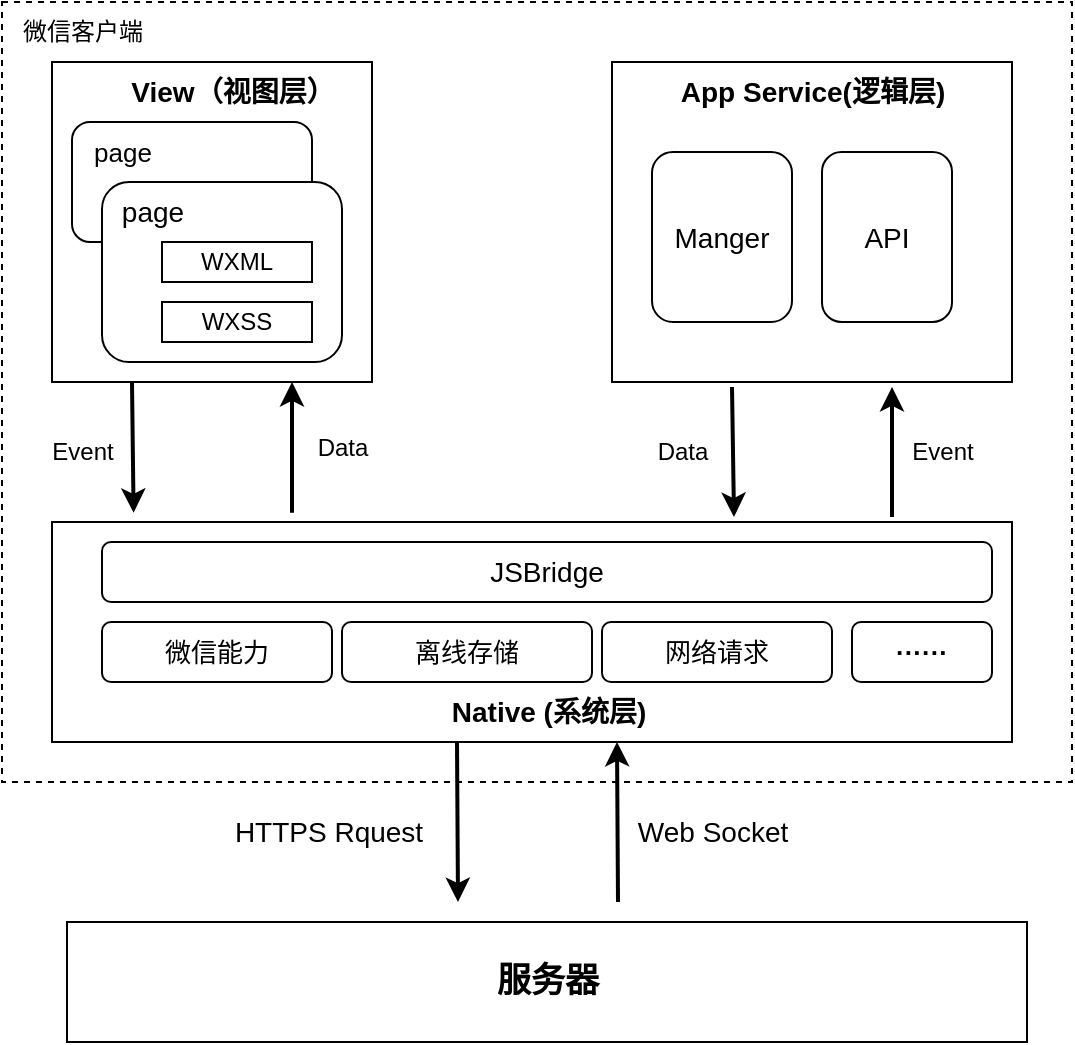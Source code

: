 <mxfile version="21.3.0" type="github">
  <diagram id="C5RBs43oDa-KdzZeNtuy" name="Page-1">
    <mxGraphModel dx="1422" dy="780" grid="1" gridSize="10" guides="1" tooltips="1" connect="1" arrows="1" fold="1" page="1" pageScale="1" pageWidth="827" pageHeight="1169" math="0" shadow="0">
      <root>
        <mxCell id="WIyWlLk6GJQsqaUBKTNV-0" />
        <mxCell id="WIyWlLk6GJQsqaUBKTNV-1" parent="WIyWlLk6GJQsqaUBKTNV-0" />
        <mxCell id="59706knupUUgMJdXaj_e-32" value="" style="rounded=0;whiteSpace=wrap;html=1;dashed=1;" parent="WIyWlLk6GJQsqaUBKTNV-1" vertex="1">
          <mxGeometry x="35" y="110" width="535" height="390" as="geometry" />
        </mxCell>
        <mxCell id="59706knupUUgMJdXaj_e-0" value="" style="whiteSpace=wrap;html=1;aspect=fixed;align=left;" parent="WIyWlLk6GJQsqaUBKTNV-1" vertex="1">
          <mxGeometry x="60" y="140" width="160" height="160" as="geometry" />
        </mxCell>
        <mxCell id="59706knupUUgMJdXaj_e-1" value="&lt;b&gt;&lt;font style=&quot;font-size: 14px;&quot;&gt;View（视图层）&lt;/font&gt;&lt;/b&gt;" style="text;html=1;align=center;verticalAlign=middle;resizable=0;points=[];autosize=1;" parent="WIyWlLk6GJQsqaUBKTNV-1" vertex="1">
          <mxGeometry x="85" y="140" width="130" height="30" as="geometry" />
        </mxCell>
        <mxCell id="59706knupUUgMJdXaj_e-2" value="" style="rounded=1;whiteSpace=wrap;html=1;" parent="WIyWlLk6GJQsqaUBKTNV-1" vertex="1">
          <mxGeometry x="70" y="170" width="120" height="60" as="geometry" />
        </mxCell>
        <mxCell id="59706knupUUgMJdXaj_e-3" value="" style="rounded=1;whiteSpace=wrap;html=1;" parent="WIyWlLk6GJQsqaUBKTNV-1" vertex="1">
          <mxGeometry x="85" y="200" width="120" height="90" as="geometry" />
        </mxCell>
        <mxCell id="59706knupUUgMJdXaj_e-4" value="&lt;font style=&quot;font-size: 13px;&quot;&gt;page&lt;/font&gt;" style="text;html=1;align=center;verticalAlign=middle;resizable=0;points=[];autosize=1;" parent="WIyWlLk6GJQsqaUBKTNV-1" vertex="1">
          <mxGeometry x="70" y="170" width="50" height="30" as="geometry" />
        </mxCell>
        <mxCell id="59706knupUUgMJdXaj_e-5" value="&lt;font style=&quot;font-size: 14px;&quot;&gt;page&lt;/font&gt;" style="text;html=1;align=center;verticalAlign=middle;resizable=0;points=[];autosize=1;" parent="WIyWlLk6GJQsqaUBKTNV-1" vertex="1">
          <mxGeometry x="85" y="200" width="50" height="30" as="geometry" />
        </mxCell>
        <mxCell id="59706knupUUgMJdXaj_e-6" value="WXML" style="whiteSpace=wrap;html=1;" parent="WIyWlLk6GJQsqaUBKTNV-1" vertex="1">
          <mxGeometry x="115" y="230" width="75" height="20" as="geometry" />
        </mxCell>
        <mxCell id="59706knupUUgMJdXaj_e-7" value="WXSS" style="whiteSpace=wrap;html=1;" parent="WIyWlLk6GJQsqaUBKTNV-1" vertex="1">
          <mxGeometry x="115" y="260" width="75" height="20" as="geometry" />
        </mxCell>
        <mxCell id="59706knupUUgMJdXaj_e-8" value="" style="whiteSpace=wrap;html=1;align=left;" parent="WIyWlLk6GJQsqaUBKTNV-1" vertex="1">
          <mxGeometry x="340" y="140" width="200" height="160" as="geometry" />
        </mxCell>
        <mxCell id="59706knupUUgMJdXaj_e-9" value="&lt;span style=&quot;font-size: 14px;&quot;&gt;&lt;b&gt;App Service(逻辑层)&lt;/b&gt;&lt;/span&gt;" style="text;html=1;align=center;verticalAlign=middle;resizable=0;points=[];autosize=1;" parent="WIyWlLk6GJQsqaUBKTNV-1" vertex="1">
          <mxGeometry x="360" y="140" width="160" height="30" as="geometry" />
        </mxCell>
        <mxCell id="59706knupUUgMJdXaj_e-10" value="&lt;font style=&quot;font-size: 14px;&quot;&gt;Manger&lt;/font&gt;" style="rounded=1;whiteSpace=wrap;html=1;" parent="WIyWlLk6GJQsqaUBKTNV-1" vertex="1">
          <mxGeometry x="360" y="185" width="70" height="85" as="geometry" />
        </mxCell>
        <mxCell id="59706knupUUgMJdXaj_e-11" value="&lt;font style=&quot;font-size: 14px;&quot;&gt;API&lt;/font&gt;" style="rounded=1;whiteSpace=wrap;html=1;" parent="WIyWlLk6GJQsqaUBKTNV-1" vertex="1">
          <mxGeometry x="445" y="185" width="65" height="85" as="geometry" />
        </mxCell>
        <mxCell id="59706knupUUgMJdXaj_e-16" value="" style="whiteSpace=wrap;html=1;align=left;" parent="WIyWlLk6GJQsqaUBKTNV-1" vertex="1">
          <mxGeometry x="60" y="370" width="480" height="110" as="geometry" />
        </mxCell>
        <mxCell id="59706knupUUgMJdXaj_e-17" value="" style="endArrow=classic;html=1;rounded=0;entryX=0.085;entryY=-0.042;entryDx=0;entryDy=0;entryPerimeter=0;strokeWidth=2;" parent="WIyWlLk6GJQsqaUBKTNV-1" target="59706knupUUgMJdXaj_e-16" edge="1">
          <mxGeometry width="50" height="50" relative="1" as="geometry">
            <mxPoint x="100" y="300" as="sourcePoint" />
            <mxPoint x="150" y="250" as="targetPoint" />
          </mxGeometry>
        </mxCell>
        <mxCell id="59706knupUUgMJdXaj_e-18" value="Event" style="text;html=1;align=center;verticalAlign=middle;resizable=0;points=[];autosize=1;" parent="WIyWlLk6GJQsqaUBKTNV-1" vertex="1">
          <mxGeometry x="50" y="320" width="50" height="30" as="geometry" />
        </mxCell>
        <mxCell id="59706knupUUgMJdXaj_e-19" value="" style="endArrow=classic;html=1;rounded=0;entryX=0.75;entryY=1;entryDx=0;entryDy=0;exitX=0.25;exitY=-0.042;exitDx=0;exitDy=0;exitPerimeter=0;jumpSize=19;strokeWidth=2;" parent="WIyWlLk6GJQsqaUBKTNV-1" source="59706knupUUgMJdXaj_e-16" target="59706knupUUgMJdXaj_e-0" edge="1">
          <mxGeometry width="50" height="50" relative="1" as="geometry">
            <mxPoint x="180" y="360" as="sourcePoint" />
            <mxPoint x="190" y="330" as="targetPoint" />
          </mxGeometry>
        </mxCell>
        <mxCell id="59706knupUUgMJdXaj_e-20" value="Data" style="text;html=1;align=center;verticalAlign=middle;resizable=0;points=[];autosize=1;" parent="WIyWlLk6GJQsqaUBKTNV-1" vertex="1">
          <mxGeometry x="180" y="318" width="50" height="30" as="geometry" />
        </mxCell>
        <mxCell id="59706knupUUgMJdXaj_e-21" value="" style="endArrow=classic;html=1;rounded=0;entryX=0.085;entryY=-0.042;entryDx=0;entryDy=0;entryPerimeter=0;strokeWidth=2;" parent="WIyWlLk6GJQsqaUBKTNV-1" edge="1">
          <mxGeometry width="50" height="50" relative="1" as="geometry">
            <mxPoint x="400" y="302.5" as="sourcePoint" />
            <mxPoint x="401" y="367.5" as="targetPoint" />
          </mxGeometry>
        </mxCell>
        <mxCell id="59706knupUUgMJdXaj_e-22" value="Event" style="text;html=1;align=center;verticalAlign=middle;resizable=0;points=[];autosize=1;" parent="WIyWlLk6GJQsqaUBKTNV-1" vertex="1">
          <mxGeometry x="480" y="320" width="50" height="30" as="geometry" />
        </mxCell>
        <mxCell id="59706knupUUgMJdXaj_e-23" value="" style="endArrow=classic;html=1;rounded=0;entryX=0.75;entryY=1;entryDx=0;entryDy=0;exitX=0.25;exitY=-0.042;exitDx=0;exitDy=0;exitPerimeter=0;strokeWidth=2;" parent="WIyWlLk6GJQsqaUBKTNV-1" edge="1">
          <mxGeometry width="50" height="50" relative="1" as="geometry">
            <mxPoint x="480" y="367.5" as="sourcePoint" />
            <mxPoint x="480" y="302.5" as="targetPoint" />
          </mxGeometry>
        </mxCell>
        <mxCell id="59706knupUUgMJdXaj_e-24" value="Data" style="text;html=1;align=center;verticalAlign=middle;resizable=0;points=[];autosize=1;" parent="WIyWlLk6GJQsqaUBKTNV-1" vertex="1">
          <mxGeometry x="350" y="320" width="50" height="30" as="geometry" />
        </mxCell>
        <mxCell id="59706knupUUgMJdXaj_e-25" value="&lt;font style=&quot;font-size: 14px;&quot;&gt;JSBridge&lt;/font&gt;" style="rounded=1;whiteSpace=wrap;html=1;" parent="WIyWlLk6GJQsqaUBKTNV-1" vertex="1">
          <mxGeometry x="85" y="380" width="445" height="30" as="geometry" />
        </mxCell>
        <mxCell id="59706knupUUgMJdXaj_e-26" value="&lt;font style=&quot;font-size: 13px;&quot;&gt;微信能力&lt;/font&gt;" style="rounded=1;whiteSpace=wrap;html=1;" parent="WIyWlLk6GJQsqaUBKTNV-1" vertex="1">
          <mxGeometry x="85" y="420" width="115" height="30" as="geometry" />
        </mxCell>
        <mxCell id="59706knupUUgMJdXaj_e-27" value="&lt;font style=&quot;font-size: 13px;&quot;&gt;离线存储&lt;/font&gt;" style="rounded=1;whiteSpace=wrap;html=1;" parent="WIyWlLk6GJQsqaUBKTNV-1" vertex="1">
          <mxGeometry x="205" y="420" width="125" height="30" as="geometry" />
        </mxCell>
        <mxCell id="59706knupUUgMJdXaj_e-28" value="&lt;font style=&quot;font-size: 13px;&quot;&gt;网络请求&lt;/font&gt;" style="rounded=1;whiteSpace=wrap;html=1;" parent="WIyWlLk6GJQsqaUBKTNV-1" vertex="1">
          <mxGeometry x="335" y="420" width="115" height="30" as="geometry" />
        </mxCell>
        <mxCell id="59706knupUUgMJdXaj_e-29" value="&lt;b&gt;&lt;font style=&quot;font-size: 13px;&quot;&gt;······&lt;/font&gt;&lt;/b&gt;" style="rounded=1;whiteSpace=wrap;html=1;" parent="WIyWlLk6GJQsqaUBKTNV-1" vertex="1">
          <mxGeometry x="460" y="420" width="70" height="30" as="geometry" />
        </mxCell>
        <mxCell id="59706knupUUgMJdXaj_e-30" value="&lt;b&gt;&lt;font style=&quot;font-size: 14px;&quot;&gt;Native (系统层)&lt;/font&gt;&lt;/b&gt;" style="text;html=1;align=center;verticalAlign=middle;resizable=0;points=[];autosize=1;" parent="WIyWlLk6GJQsqaUBKTNV-1" vertex="1">
          <mxGeometry x="247.5" y="450" width="120" height="30" as="geometry" />
        </mxCell>
        <mxCell id="59706knupUUgMJdXaj_e-33" value="微信客户端" style="text;html=1;align=center;verticalAlign=middle;resizable=0;points=[];autosize=1;" parent="WIyWlLk6GJQsqaUBKTNV-1" vertex="1">
          <mxGeometry x="35" y="110" width="80" height="30" as="geometry" />
        </mxCell>
        <mxCell id="59706knupUUgMJdXaj_e-35" value="&lt;b&gt;&lt;font style=&quot;font-size: 17px;&quot;&gt;服务器&lt;/font&gt;&lt;/b&gt;" style="whiteSpace=wrap;html=1;align=center;" parent="WIyWlLk6GJQsqaUBKTNV-1" vertex="1">
          <mxGeometry x="67.5" y="570" width="480" height="60" as="geometry" />
        </mxCell>
        <mxCell id="59706knupUUgMJdXaj_e-36" value="" style="endArrow=classic;html=1;rounded=0;strokeWidth=2;" parent="WIyWlLk6GJQsqaUBKTNV-1" edge="1">
          <mxGeometry width="50" height="50" relative="1" as="geometry">
            <mxPoint x="262.5" y="480" as="sourcePoint" />
            <mxPoint x="263" y="560" as="targetPoint" />
          </mxGeometry>
        </mxCell>
        <mxCell id="59706knupUUgMJdXaj_e-37" value="&lt;font style=&quot;font-size: 14px;&quot;&gt;HTTPS Rquest&lt;/font&gt;" style="text;html=1;align=center;verticalAlign=middle;resizable=0;points=[];autosize=1;" parent="WIyWlLk6GJQsqaUBKTNV-1" vertex="1">
          <mxGeometry x="137.5" y="510" width="120" height="30" as="geometry" />
        </mxCell>
        <mxCell id="59706knupUUgMJdXaj_e-38" value="" style="endArrow=classic;html=1;rounded=0;entryX=0.75;entryY=1;entryDx=0;entryDy=0;jumpSize=19;strokeWidth=2;" parent="WIyWlLk6GJQsqaUBKTNV-1" edge="1">
          <mxGeometry width="50" height="50" relative="1" as="geometry">
            <mxPoint x="343" y="560" as="sourcePoint" />
            <mxPoint x="342.5" y="480" as="targetPoint" />
          </mxGeometry>
        </mxCell>
        <mxCell id="59706knupUUgMJdXaj_e-39" value="&lt;font style=&quot;font-size: 14px;&quot;&gt;Web Socket&lt;/font&gt;" style="text;html=1;align=center;verticalAlign=middle;resizable=0;points=[];autosize=1;" parent="WIyWlLk6GJQsqaUBKTNV-1" vertex="1">
          <mxGeometry x="340" y="510" width="100" height="30" as="geometry" />
        </mxCell>
      </root>
    </mxGraphModel>
  </diagram>
</mxfile>

